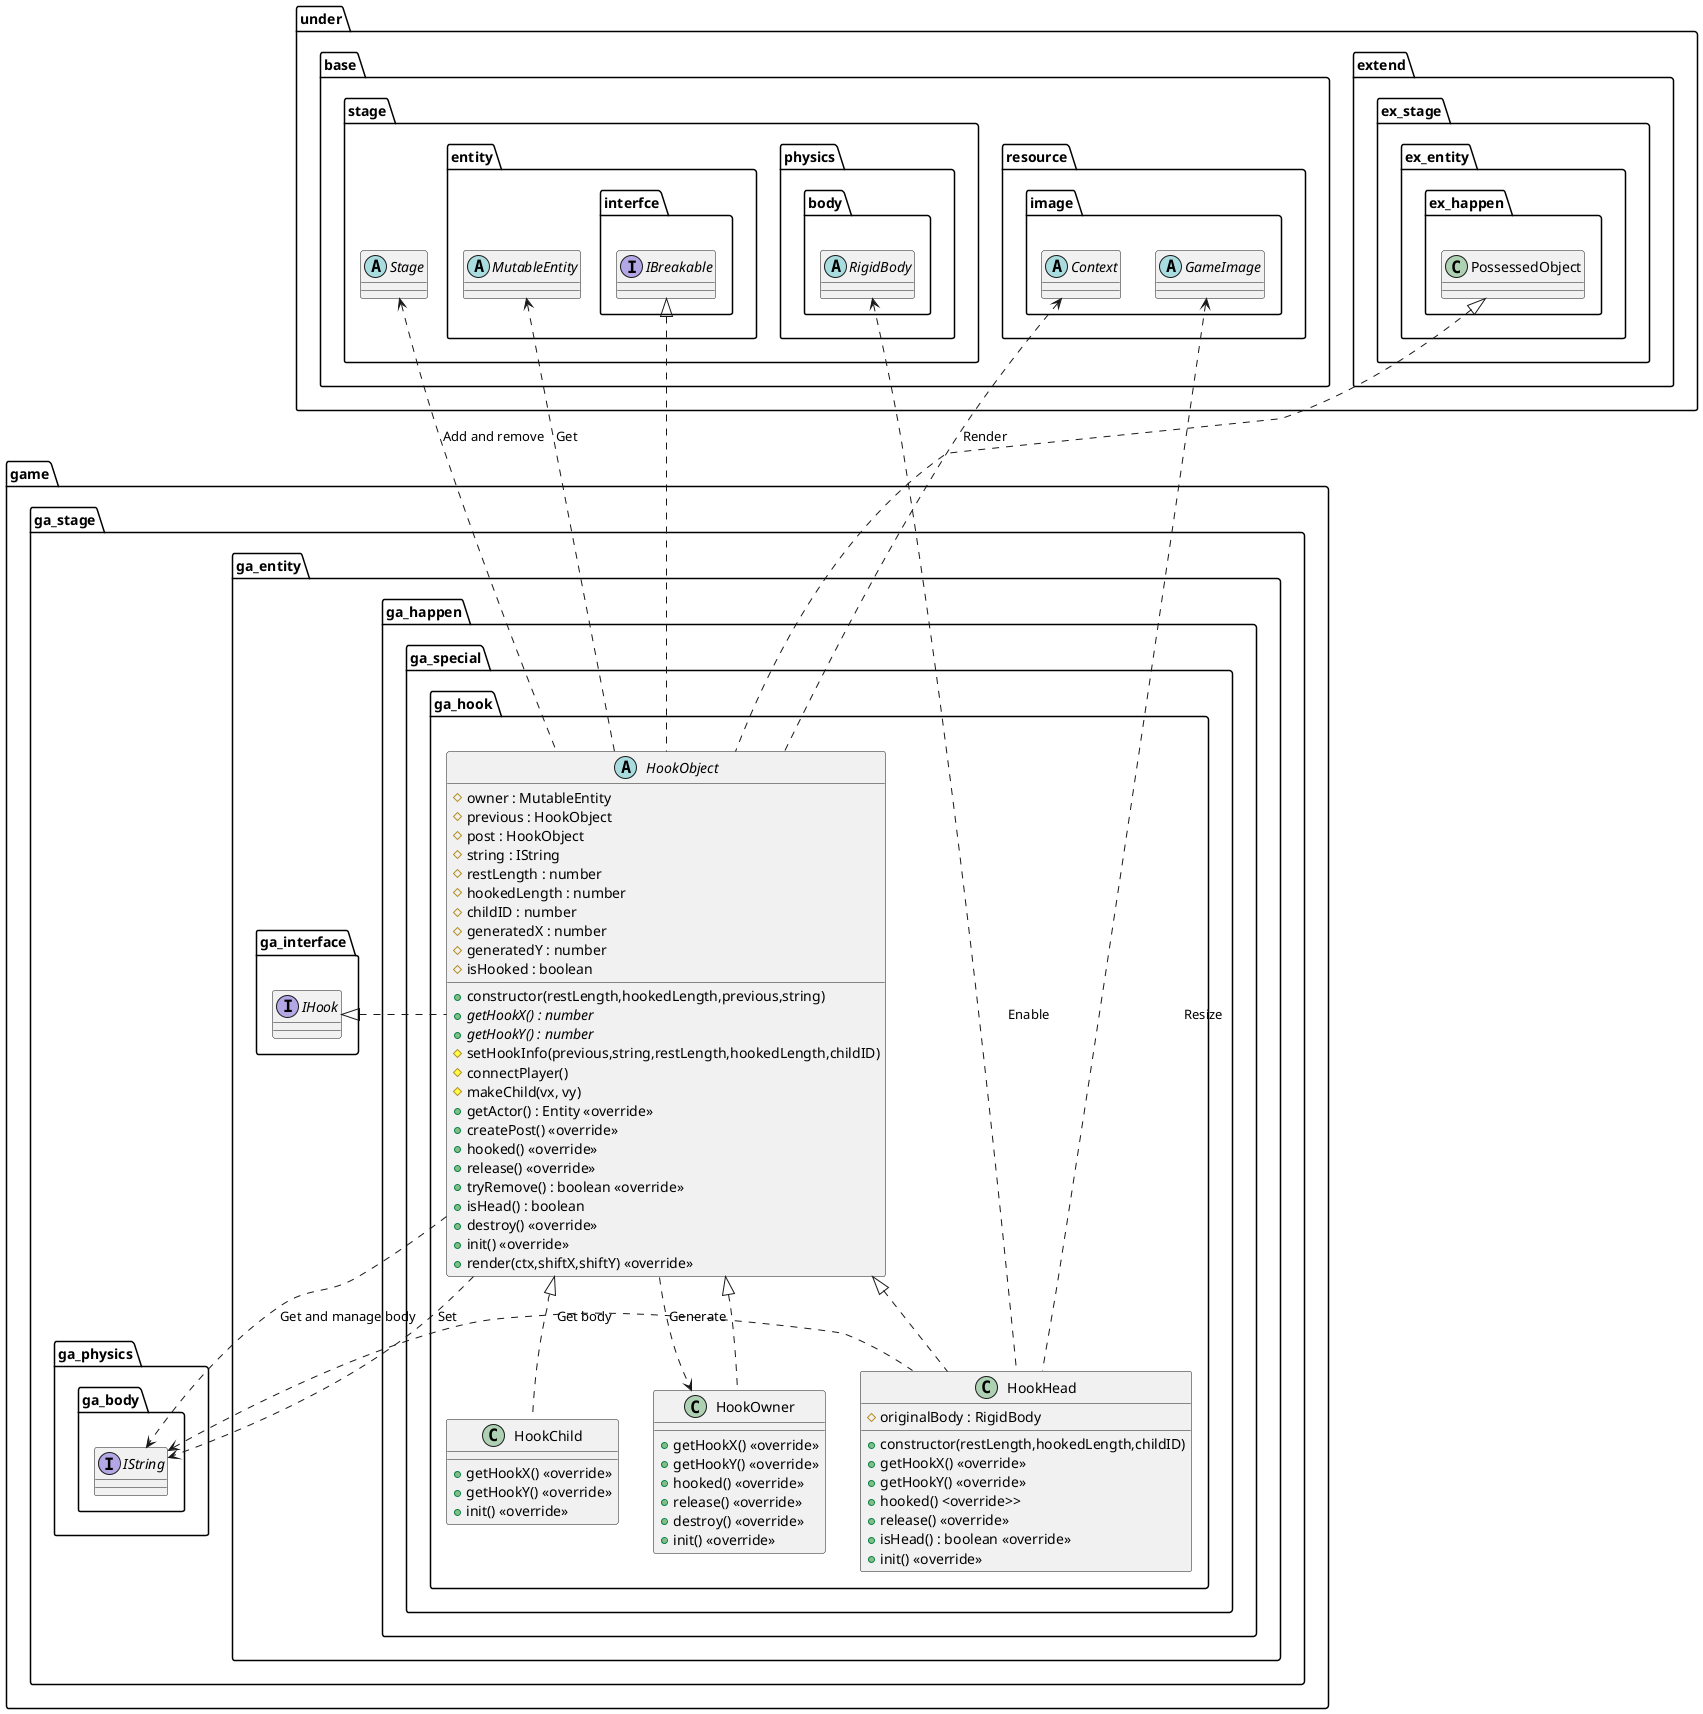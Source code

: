 @startuml EntityGameHook
package game {
    package ga_stage {
        package ga_entity {
            package ga_happen {
                package ga_special {
                    package ga_hook {
                        abstract HookObject {
                            +constructor(restLength,hookedLength,previous,string)
                            #owner : MutableEntity
                            #previous : HookObject
                            #post : HookObject
                            #string : IString
                            #restLength : number
                            #hookedLength : number
                            #childID : number
                            #generatedX : number
                            #generatedY : number
                            #isHooked : boolean
                            {abstract} +getHookX() : number
                            {abstract} +getHookY() : number
                            #setHookInfo(previous,string,restLength,hookedLength,childID)
                            #connectPlayer()
                            #makeChild(vx, vy)
                            +getActor() : Entity <<override>>
                            +createPost() <<override>>
                            +hooked() <<override>>
                            +release() <<override>>
                            +tryRemove() : boolean <<override>>
                            +isHead() : boolean
                            +destroy() <<override>>
                            +init() <<override>>
                            +render(ctx,shiftX,shiftY) <<override>>
                        }
                        class HookHead {
                            +constructor(restLength,hookedLength,childID)
                            #originalBody : RigidBody
                            +getHookX() <<override>>
                            +getHookY() <<override>>
                            +hooked() <override>>
                            +release() <<override>>
                            +isHead() : boolean <<override>>
                            +init() <<override>>
                        }
                        class HookChild {
                            +getHookX() <<override>>
                            +getHookY() <<override>>
                            +init() <<override>>
                        }
                        class HookOwner {
                            +getHookX() <<override>>
                            +getHookY() <<override>>
                            +hooked() <<override>>
                            +release() <<override>>
                            +destroy() <<override>>
                            +init() <<override>>
                        }
                    }
                }
            }
        }
    }
}

package under {
    package base {
        package resource {
            package image {
                abstract Context
                abstract GameImage
            }
        }
        package stage {
            abstract Stage
            package entity {
                abstract MutableEntity
                package interfce {
                    interface IBreakable
                }
            }
            package physics {
                package body {
                    abstract RigidBody
                }
            }
        }
    }
    package extend {
        package ex_stage {
            package ex_entity {
                package ex_happen {
                    class PossessedObject
                }
            }
        }
    }
}
package game {
    package ga_stage {
        package ga_entity {
            package ga_interface {
                interface IHook
            }
        }
        package ga_physics {
            package ga_body {
                interface IString
            }
        }
    }
}

MutableEntity <.. HookObject : Get
HookObject ..> IString: Get and manage body
HookObject ..> HookOwner : Generate
Context <.. HookObject : Render
Stage <.. HookObject : Add and remove

GameImage <... HookHead : Resize
HookObject ..> IString : Set
RigidBody <... HookHead : Enable
IString <. HookHead : Get body

PossessedObject <|.. HookObject
IBreakable <|.. HookObject
IHook <|. HookObject
HookObject <|.. HookHead
HookObject <|.. HookChild
HookObject <|.. HookOwner

@enduml
